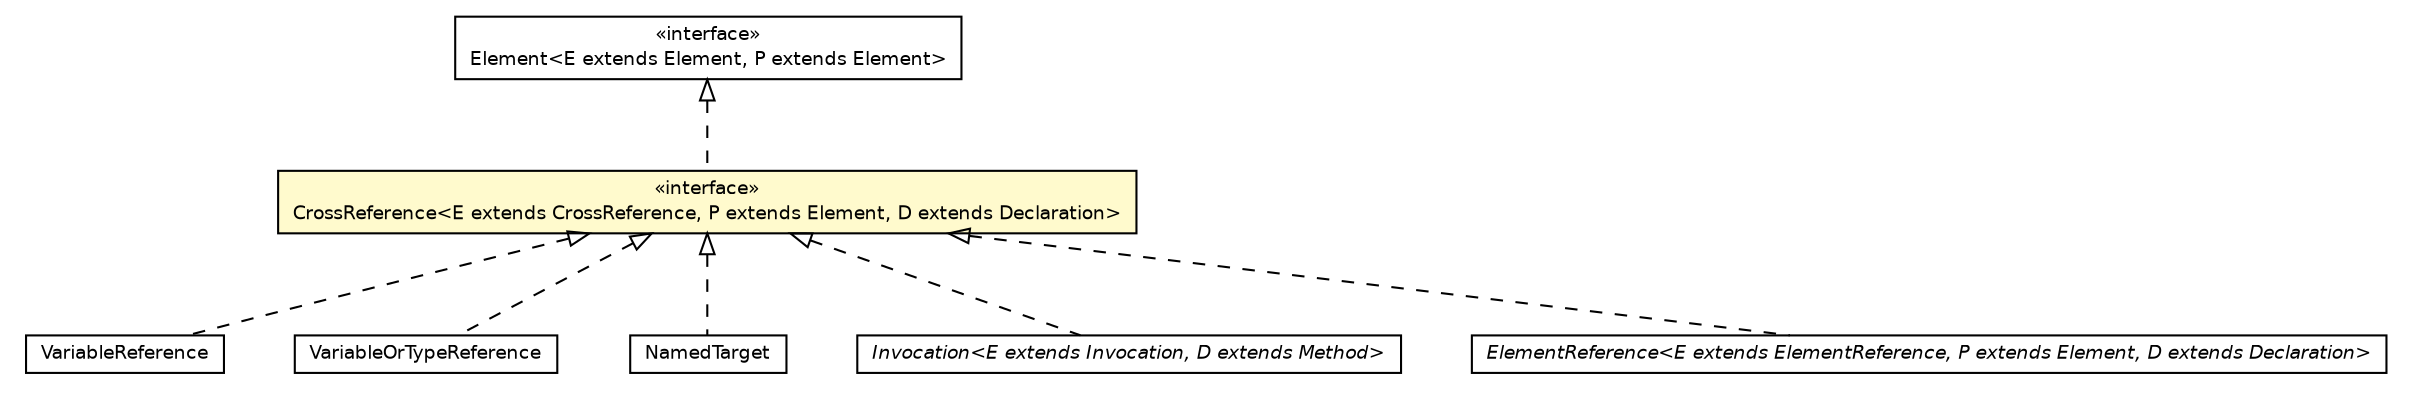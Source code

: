 #!/usr/local/bin/dot
#
# Class diagram 
# Generated by UMLGraph version 5.2 (http://www.umlgraph.org/)
#

digraph G {
	edge [fontname="Helvetica",fontsize=10,labelfontname="Helvetica",labelfontsize=10];
	node [fontname="Helvetica",fontsize=10,shape=plaintext];
	nodesep=0.25;
	ranksep=0.5;
	// chameleon.core.element.Element<E extends chameleon.core.element.Element, P extends chameleon.core.element.Element>
	c20392 [label=<<table title="chameleon.core.element.Element" border="0" cellborder="1" cellspacing="0" cellpadding="2" port="p" href="../element/Element.html">
		<tr><td><table border="0" cellspacing="0" cellpadding="1">
<tr><td align="center" balign="center"> &#171;interface&#187; </td></tr>
<tr><td align="center" balign="center"> Element&lt;E extends Element, P extends Element&gt; </td></tr>
		</table></td></tr>
		</table>>, fontname="Helvetica", fontcolor="black", fontsize=9.0];
	// chameleon.core.expression.VariableReference
	c20394 [label=<<table title="chameleon.core.expression.VariableReference" border="0" cellborder="1" cellspacing="0" cellpadding="2" port="p" href="../expression/VariableReference.html">
		<tr><td><table border="0" cellspacing="0" cellpadding="1">
<tr><td align="center" balign="center"> VariableReference </td></tr>
		</table></td></tr>
		</table>>, fontname="Helvetica", fontcolor="black", fontsize=9.0];
	// chameleon.core.expression.VariableOrTypeReference
	c20395 [label=<<table title="chameleon.core.expression.VariableOrTypeReference" border="0" cellborder="1" cellspacing="0" cellpadding="2" port="p" href="../expression/VariableOrTypeReference.html">
		<tr><td><table border="0" cellspacing="0" cellpadding="1">
<tr><td align="center" balign="center"> VariableOrTypeReference </td></tr>
		</table></td></tr>
		</table>>, fontname="Helvetica", fontcolor="black", fontsize=9.0];
	// chameleon.core.expression.NamedTarget
	c20398 [label=<<table title="chameleon.core.expression.NamedTarget" border="0" cellborder="1" cellspacing="0" cellpadding="2" port="p" href="../expression/NamedTarget.html">
		<tr><td><table border="0" cellspacing="0" cellpadding="1">
<tr><td align="center" balign="center"> NamedTarget </td></tr>
		</table></td></tr>
		</table>>, fontname="Helvetica", fontcolor="black", fontsize=9.0];
	// chameleon.core.expression.Invocation<E extends chameleon.core.expression.Invocation, D extends chameleon.core.method.Method>
	c20402 [label=<<table title="chameleon.core.expression.Invocation" border="0" cellborder="1" cellspacing="0" cellpadding="2" port="p" href="../expression/Invocation.html">
		<tr><td><table border="0" cellspacing="0" cellpadding="1">
<tr><td align="center" balign="center"><font face="Helvetica-Oblique"> Invocation&lt;E extends Invocation, D extends Method&gt; </font></td></tr>
		</table></td></tr>
		</table>>, fontname="Helvetica", fontcolor="black", fontsize=9.0];
	// chameleon.core.reference.ElementReference<E extends chameleon.core.reference.ElementReference, P extends chameleon.core.element.Element, D extends chameleon.core.declaration.Declaration>
	c20474 [label=<<table title="chameleon.core.reference.ElementReference" border="0" cellborder="1" cellspacing="0" cellpadding="2" port="p" href="./ElementReference.html">
		<tr><td><table border="0" cellspacing="0" cellpadding="1">
<tr><td align="center" balign="center"><font face="Helvetica-Oblique"> ElementReference&lt;E extends ElementReference, P extends Element, D extends Declaration&gt; </font></td></tr>
		</table></td></tr>
		</table>>, fontname="Helvetica", fontcolor="black", fontsize=9.0];
	// chameleon.core.reference.CrossReference<E extends chameleon.core.reference.CrossReference, P extends chameleon.core.element.Element, D extends chameleon.core.declaration.Declaration>
	c20475 [label=<<table title="chameleon.core.reference.CrossReference" border="0" cellborder="1" cellspacing="0" cellpadding="2" port="p" bgcolor="lemonChiffon" href="./CrossReference.html">
		<tr><td><table border="0" cellspacing="0" cellpadding="1">
<tr><td align="center" balign="center"> &#171;interface&#187; </td></tr>
<tr><td align="center" balign="center"> CrossReference&lt;E extends CrossReference, P extends Element, D extends Declaration&gt; </td></tr>
		</table></td></tr>
		</table>>, fontname="Helvetica", fontcolor="black", fontsize=9.0];
	//chameleon.core.expression.VariableReference implements chameleon.core.reference.CrossReference<E extends chameleon.core.reference.CrossReference, P extends chameleon.core.element.Element, D extends chameleon.core.declaration.Declaration>
	c20475:p -> c20394:p [dir=back,arrowtail=empty,style=dashed];
	//chameleon.core.expression.VariableOrTypeReference implements chameleon.core.reference.CrossReference<E extends chameleon.core.reference.CrossReference, P extends chameleon.core.element.Element, D extends chameleon.core.declaration.Declaration>
	c20475:p -> c20395:p [dir=back,arrowtail=empty,style=dashed];
	//chameleon.core.expression.NamedTarget implements chameleon.core.reference.CrossReference<E extends chameleon.core.reference.CrossReference, P extends chameleon.core.element.Element, D extends chameleon.core.declaration.Declaration>
	c20475:p -> c20398:p [dir=back,arrowtail=empty,style=dashed];
	//chameleon.core.expression.Invocation<E extends chameleon.core.expression.Invocation, D extends chameleon.core.method.Method> implements chameleon.core.reference.CrossReference<E extends chameleon.core.reference.CrossReference, P extends chameleon.core.element.Element, D extends chameleon.core.declaration.Declaration>
	c20475:p -> c20402:p [dir=back,arrowtail=empty,style=dashed];
	//chameleon.core.reference.ElementReference<E extends chameleon.core.reference.ElementReference, P extends chameleon.core.element.Element, D extends chameleon.core.declaration.Declaration> implements chameleon.core.reference.CrossReference<E extends chameleon.core.reference.CrossReference, P extends chameleon.core.element.Element, D extends chameleon.core.declaration.Declaration>
	c20475:p -> c20474:p [dir=back,arrowtail=empty,style=dashed];
	//chameleon.core.reference.CrossReference<E extends chameleon.core.reference.CrossReference, P extends chameleon.core.element.Element, D extends chameleon.core.declaration.Declaration> implements chameleon.core.element.Element<E extends chameleon.core.element.Element, P extends chameleon.core.element.Element>
	c20392:p -> c20475:p [dir=back,arrowtail=empty,style=dashed];
}

